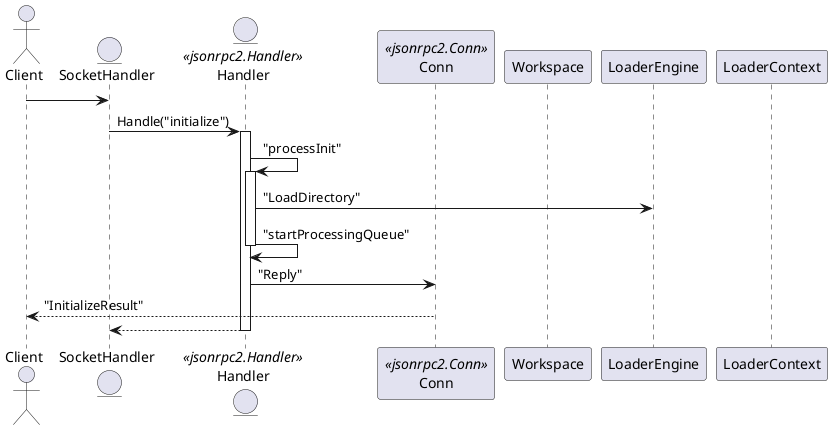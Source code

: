 @startuml Client initialization

actor Client
entity SocketHandler
entity Handler << jsonrpc2.Handler >>
participant Conn << jsonrpc2.Conn >>
participant Workspace
participant LoaderEngine
participant LoaderContext

Client -> SocketHandler : 

SocketHandler -> Handler : Handle("initialize")

activate Handler

Handler -> Handler : "processInit"

activate Handler

Handler -> LoaderEngine : "LoadDirectory"

Handler -> Handler : "startProcessingQueue"

deactivate Handler

Handler -> Conn : "Reply"

Conn --> Client : "InitializeResult"

Handler --> SocketHandler

deactivate Handler

@enduml